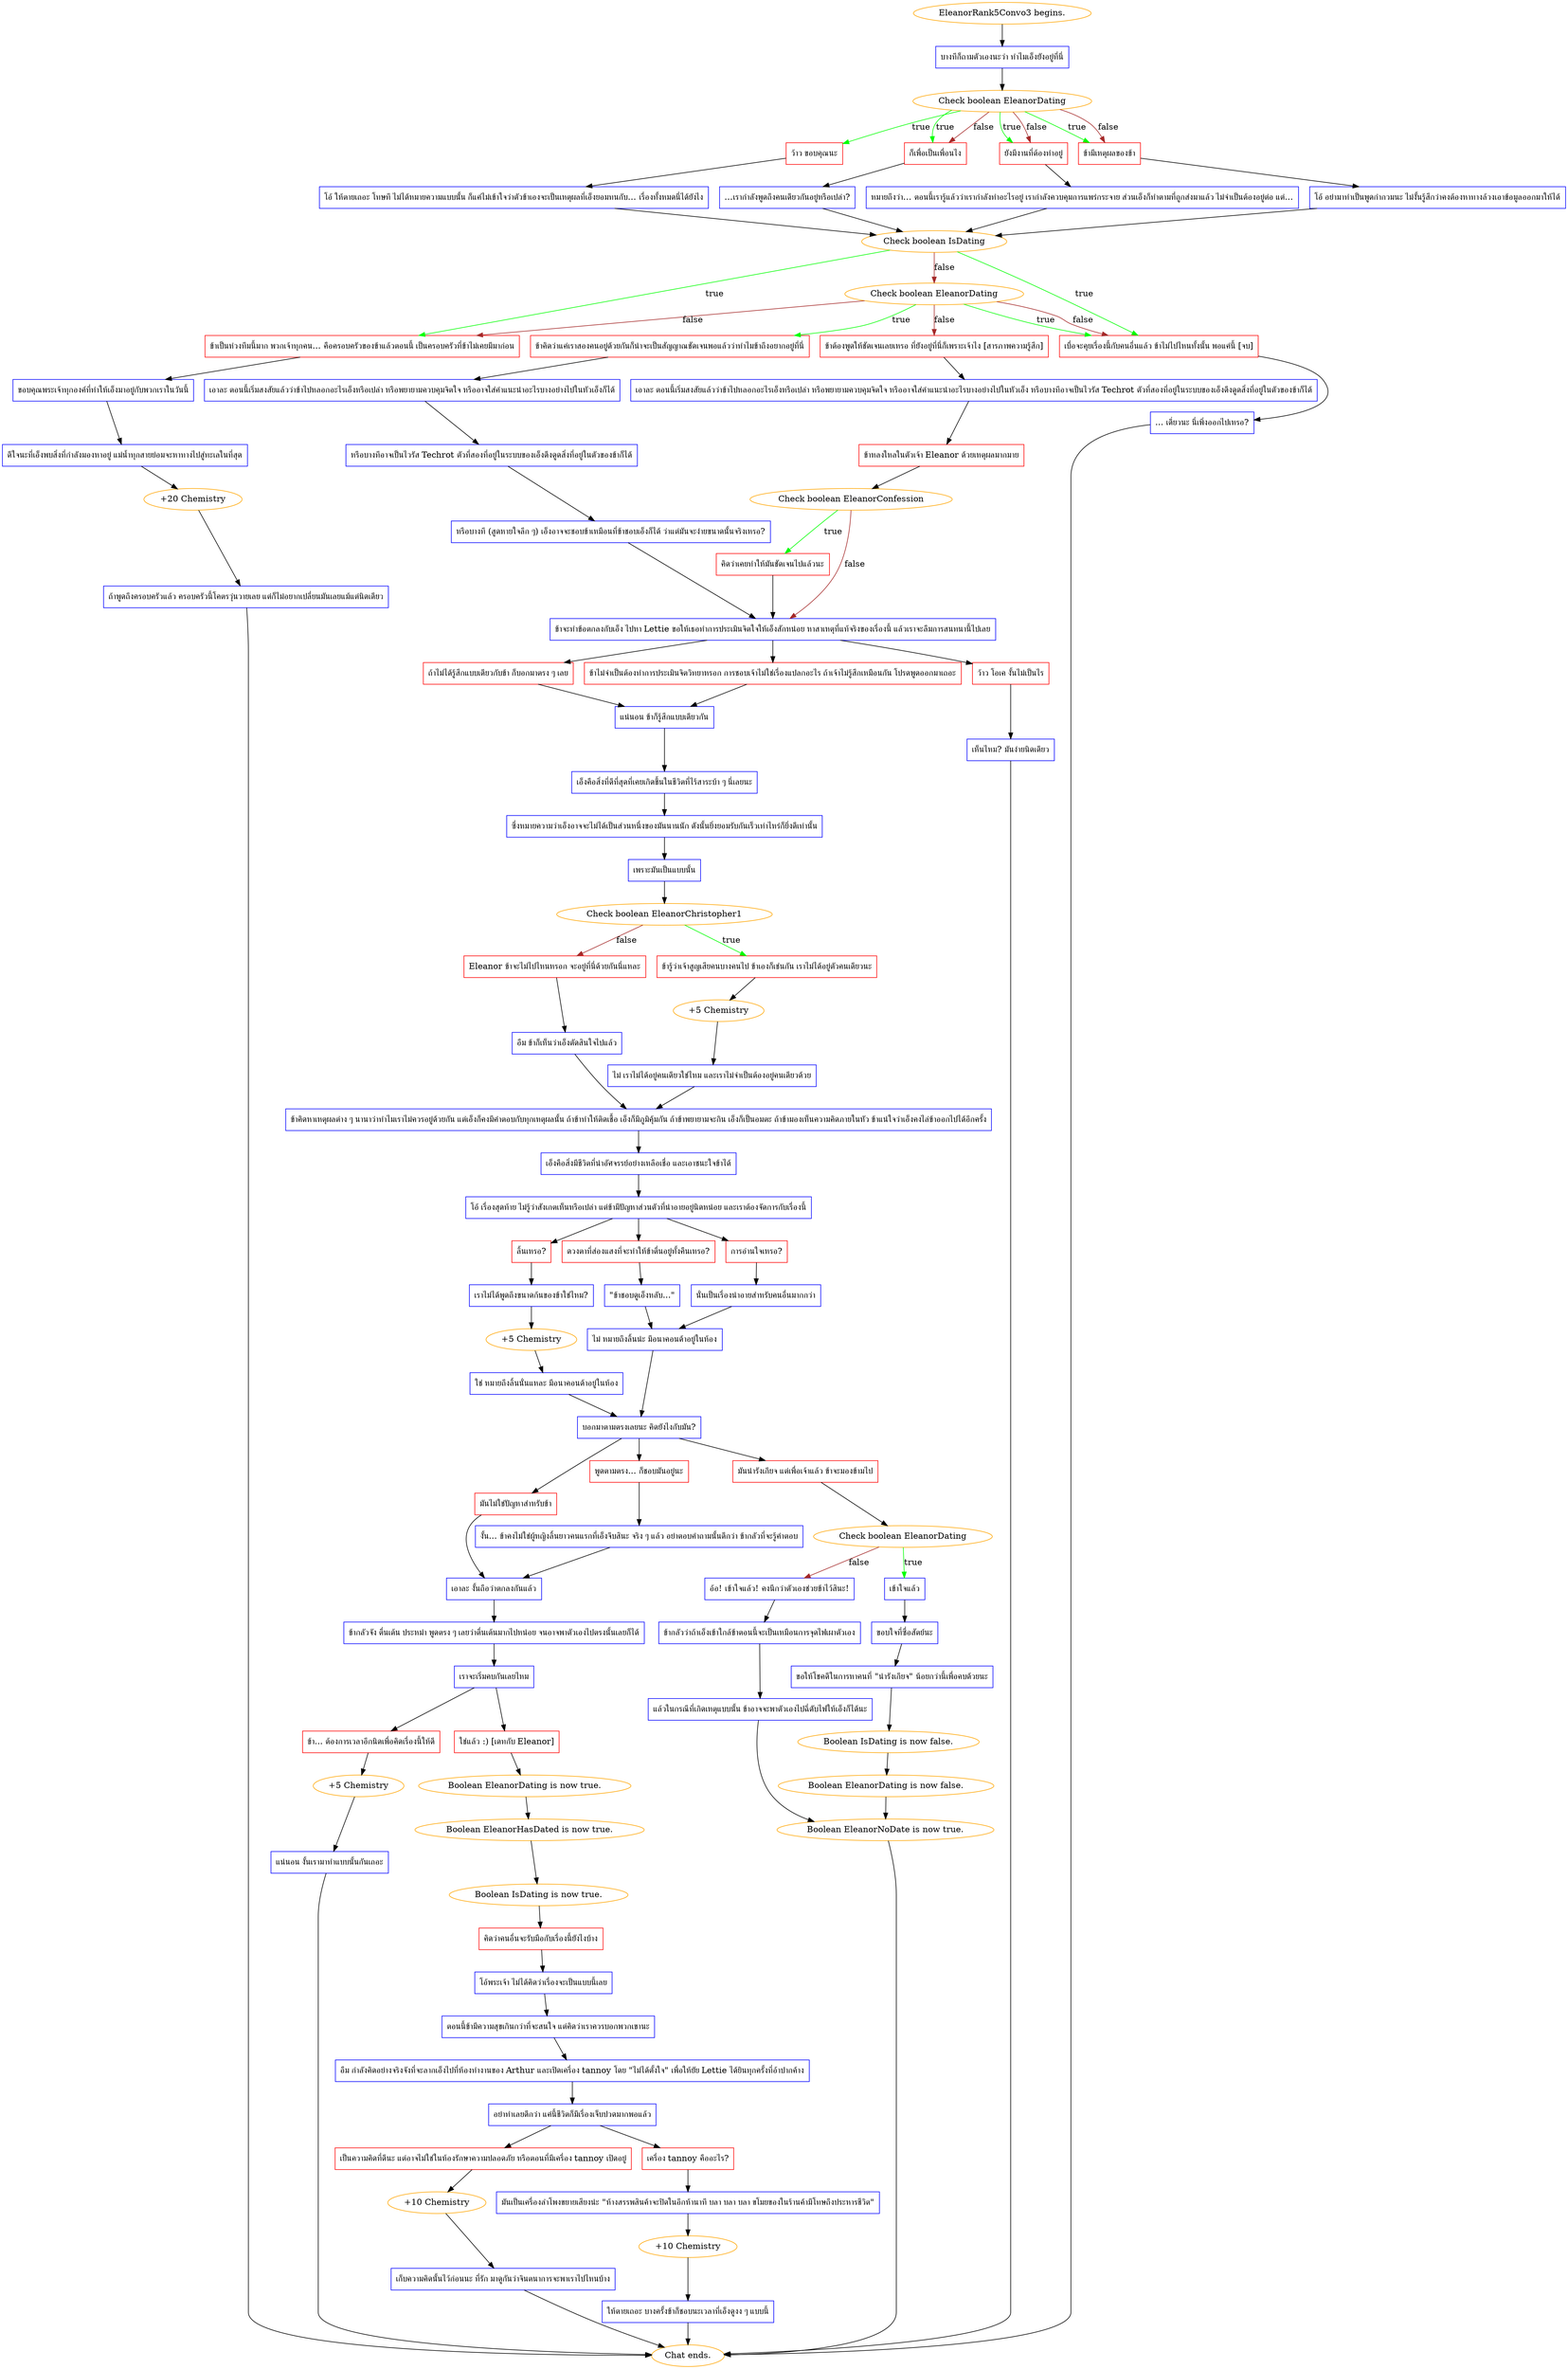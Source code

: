 digraph {
	"EleanorRank5Convo3 begins." [color=orange];
		"EleanorRank5Convo3 begins." -> j1639736338;
	j1639736338 [label="บางทีก็ถามตัวเองนะว่า ทำไมเอ็งยังอยู่ที่นี่",shape=box,color=blue];
		j1639736338 -> j1105820008;
	j1105820008 [label="Check boolean EleanorDating",color=orange];
		j1105820008 -> j2504368744 [label=true,color=green];
		j1105820008 -> j1766888963 [label=true,color=green];
		j1105820008 -> j1938571268 [label=true,color=green];
		j1105820008 -> j981919911 [label=true,color=green];
		j1105820008 -> j1766888963 [label=false,color=brown];
		j1105820008 -> j1938571268 [label=false,color=brown];
		j1105820008 -> j981919911 [label=false,color=brown];
	j2504368744 [label="ว้าว ขอบคุณนะ",shape=box,color=red];
		j2504368744 -> j1599727;
	j1766888963 [label="ก็เพื่อเป็นเพื่อนไง",shape=box,color=red];
		j1766888963 -> j4087026888;
	j1938571268 [label="ยังมีงานที่ต้องทำอยู่",shape=box,color=red];
		j1938571268 -> j271099871;
	j981919911 [label="ข้ามีเหตุผลของข้า",shape=box,color=red];
		j981919911 -> j2875448940;
	j1599727 [label="โอ้ ให้ตายเถอะ โทษที ไม่ได้หมายความแบบนั้น ก็แค่ไม่เข้าใจว่าตัวข้าเองจะเป็นเหตุผลที่เอ็งยอมทนกับ… เรื่องทั้งหมดนี่ได้ยังไง",shape=box,color=blue];
		j1599727 -> j948818843;
	j4087026888 [label="…เรากำลังพูดถึงคนเดียวกันอยู่หรือเปล่า?",shape=box,color=blue];
		j4087026888 -> j948818843;
	j271099871 [label="หมายถึงว่า… ตอนนี้เรารู้แล้วว่าเรากำลังทำอะไรอยู่ เรากำลังควบคุมการแพร่กระจาย ส่วนเอ็งก็ทำตามที่ถูกส่งมาแล้ว ไม่จำเป็นต้องอยู่ต่อ แต่…",shape=box,color=blue];
		j271099871 -> j948818843;
	j2875448940 [label="โอ้ อย่ามาทำเป็นพูดกำกวมนะ ไม่งั้นรู้สึกว่าคงต้องหาทางล้วงเอาข้อมูลออกมาให้ได้",shape=box,color=blue];
		j2875448940 -> j948818843;
	j948818843 [label="Check boolean IsDating",color=orange];
		j948818843 -> j2184735794 [label=true,color=green];
		j948818843 -> j1310023910 [label=true,color=green];
		j948818843 -> j125273988 [label=false,color=brown];
	j2184735794 [label="เบื่อจะคุยเรื่องนี้กับคนอื่นแล้ว ข้าไม่ไปไหนทั้งนั้น พอแค่นี้ [จบ]",shape=box,color=red];
		j2184735794 -> j1903679085;
	j1310023910 [label="ข้าเป็นห่วงทีมนี้มาก พวกเจ้าทุกคน… คือครอบครัวของข้าแล้วตอนนี้ เป็นครอบครัวที่ข้าไม่เคยมีมาก่อน",shape=box,color=red];
		j1310023910 -> j275454914;
	j125273988 [label="Check boolean EleanorDating",color=orange];
		j125273988 -> j3713675361 [label=true,color=green];
		j125273988 -> j2184735794 [label=true,color=green];
		j125273988 -> j397965145 [label=false,color=brown];
		j125273988 -> j1310023910 [label=false,color=brown];
		j125273988 -> j2184735794 [label=false,color=brown];
	j1903679085 [label="... เดี๋ยวนะ นี่เพิ่งออกไปเหรอ?",shape=box,color=blue];
		j1903679085 -> "Chat ends.";
	j275454914 [label="ขอบคุณพระเจ้าทุกองค์ที่ทำให้เอ็งมาอยู่กับพวกเราในวันนี้",shape=box,color=blue];
		j275454914 -> j909014813;
	j3713675361 [label="ข้าคิดว่าแค่เราสองคนอยู่ด้วยกันก็น่าจะเป็นสัญญาณชัดเจนพอแล้วว่าทำไมข้าถึงอยากอยู่ที่นี่",shape=box,color=red];
		j3713675361 -> j3138959452;
	j397965145 [label="ข้าต้องพูดให้ชัดเจนเลยเหรอ ที่ยังอยู่ที่นี่ก็เพราะเจ้าไง [สารภาพความรู้สึก]",shape=box,color=red];
		j397965145 -> j2975102536;
	"Chat ends." [color=orange];
	j909014813 [label="ดีใจนะที่เอ็งพบสิ่งที่กำลังมองหาอยู่ แม่น้ำทุกสายย่อมจะหาทางไปสู่ทะเลในที่สุด",shape=box,color=blue];
		j909014813 -> j1541390030;
	j3138959452 [label="เอาละ ตอนนี้เริ่มสงสัยแล้วว่าข้าไปหลอกอะไรเอ็งหรือเปล่า หรือพยายามควบคุมจิตใจ หรืออาจใส่คำแนะนำอะไรบางอย่างไปในหัวเอ็งก็ได้",shape=box,color=blue];
		j3138959452 -> j920067234;
	j2975102536 [label="เอาละ ตอนนี้เริ่มสงสัยแล้วว่าข้าไปหลอกอะไรเอ็งหรือเปล่า หรือพยายามควบคุมจิตใจ หรืออาจใส่คำแนะนำอะไรบางอย่างไปในหัวเอ็ง หรือบางทีอาจเป็นไวรัส Techrot ตัวที่สองที่อยู่ในระบบของเอ็งดึงดูดสิ่งที่อยู่ในตัวของข้าก็ได้",shape=box,color=blue];
		j2975102536 -> j2650070099;
	j1541390030 [label="+20 Chemistry",color=orange];
		j1541390030 -> j749837690;
	j920067234 [label="หรือบางทีอาจเป็นไวรัส Techrot ตัวที่สองที่อยู่ในระบบของเอ็งดึงดูดสิ่งที่อยู่ในตัวของข้าก็ได้",shape=box,color=blue];
		j920067234 -> j4110527894;
	j2650070099 [label="ข้าหลงใหลในตัวเจ้า Eleanor ด้วยเหตุผลมากมาย",shape=box,color=red];
		j2650070099 -> j2084162130;
	j749837690 [label="ถ้าพูดถึงครอบครัวแล้ว ครอบครัวนี้โคตรวุ่นวายเลย แต่ก็ไม่อยากเปลี่ยนมันเลยแม้แต่นิดเดียว",shape=box,color=blue];
		j749837690 -> "Chat ends.";
	j4110527894 [label="หรือบางที (สูดหายใจลึก ๆ) เอ็งอาจจะชอบข้าเหมือนที่ข้าชอบเอ็งก็ได้ ว่าแต่มันจะง่ายขนาดนั้นจริงเหรอ?",shape=box,color=blue];
		j4110527894 -> j3369383730;
	j2084162130 [label="Check boolean EleanorConfession",color=orange];
		j2084162130 -> j2057936373 [label=true,color=green];
		j2084162130 -> j3369383730 [label=false,color=brown];
	j3369383730 [label="ข้าจะทำข้อตกลงกับเอ็ง ไปหา Lettie ขอให้เธอทำการประเมินจิตใจให้เอ็งสักหน่อย หาสาเหตุที่แท้จริงของเรื่องนี้ แล้วเราจะลืมการสนทนานี้ไปเลย",shape=box,color=blue];
		j3369383730 -> j4030549835;
		j3369383730 -> j359851835;
		j3369383730 -> j1814318537;
	j2057936373 [label="คิดว่าเคยทำให้มันชัดเจนไปแล้วนะ",shape=box,color=red];
		j2057936373 -> j3369383730;
	j4030549835 [label="ข้าไม่จำเป็นต้องทำการประเมินจิตวิทยาหรอก การชอบเจ้าไม่ใช่เรื่องแปลกอะไร ถ้าเจ้าไม่รู้สึกเหมือนกัน โปรดพูดออกมาเถอะ",shape=box,color=red];
		j4030549835 -> j802526918;
	j359851835 [label="ถ้าไม่ได้รู้สึกแบบเดียวกับข้า ก็บอกมาตรง ๆ เลย",shape=box,color=red];
		j359851835 -> j802526918;
	j1814318537 [label="ว้าว โอเค งั้นไม่เป็นไร",shape=box,color=red];
		j1814318537 -> j870452040;
	j802526918 [label="แน่นอน ข้าก็รู้สึกแบบเดียวกัน",shape=box,color=blue];
		j802526918 -> j954762190;
	j870452040 [label="เห็นไหม? มันง่ายนิดเดียว",shape=box,color=blue];
		j870452040 -> "Chat ends.";
	j954762190 [label="เอ็งคือสิ่งที่ดีที่สุดที่เคยเกิดขึ้นในชีวิตที่ไร้สาระบ้า ๆ นี่เลยนะ",shape=box,color=blue];
		j954762190 -> j3852053712;
	j3852053712 [label="ซึ่งหมายความว่าเอ็งอาจจะไม่ได้เป็นส่วนหนึ่งของมันนานนัก ดังนั้นยิ่งยอมรับกันเร็วเท่าไหร่ก็ยิ่งดีเท่านั้น",shape=box,color=blue];
		j3852053712 -> j1367823218;
	j1367823218 [label="เพราะมันเป็นแบบนั้น",shape=box,color=blue];
		j1367823218 -> j2953212660;
	j2953212660 [label="Check boolean EleanorChristopher1",color=orange];
		j2953212660 -> j3294494422 [label=true,color=green];
		j2953212660 -> j289509482 [label=false,color=brown];
	j3294494422 [label="ข้ารู้ว่าเจ้าสูญเสียคนบางคนไป ข้าเองก็เช่นกัน เราไม่ได้อยู่ตัวคนเดียวนะ",shape=box,color=red];
		j3294494422 -> j2638252368;
	j289509482 [label="Eleanor ข้าจะไม่ไปไหนหรอก จะอยู่ที่นี่ด้วยกันนี่แหละ",shape=box,color=red];
		j289509482 -> j3162726854;
	j2638252368 [label="+5 Chemistry",color=orange];
		j2638252368 -> j2478566632;
	j3162726854 [label="อืม ข้าก็เห็นว่าเอ็งตัดสินใจไปแล้ว",shape=box,color=blue];
		j3162726854 -> j3582258099;
	j2478566632 [label="ไม่ เราไม่ได้อยู่คนเดียวใช่ไหม และเราไม่จำเป็นต้องอยู่คนเดียวด้วย",shape=box,color=blue];
		j2478566632 -> j3582258099;
	j3582258099 [label="ข้าคิดหาเหตุผลต่าง ๆ นานาว่าทำไมเราไม่ควรอยู่ด้วยกัน แต่เอ็งก็คงมีคำตอบกับทุกเหตุผลนั้น ถ้าข้าทำให้ติดเชื้อ เอ็งก็มีภูมิคุ้มกัน ถ้าข้าพยายามจะกิน เอ็งก็เป็นอมตะ ถ้าข้ามองเห็นความคิดภายในหัว ข้าแน่ใจว่าเอ็งคงไล่ข้าออกไปได้อีกครั้ง",shape=box,color=blue];
		j3582258099 -> j1275996065;
	j1275996065 [label="เอ็งคือสิ่งมีชีวิตที่น่าอัศจรรย์อย่างเหลือเชื่อ และเอาชนะใจข้าได้",shape=box,color=blue];
		j1275996065 -> j3244051429;
	j3244051429 [label="โอ้ เรื่องสุดท้าย ไม่รู้ว่าสังเกตเห็นหรือเปล่า แต่ข้ามีปัญหาส่วนตัวที่น่าอายอยู่นิดหน่อย และเราต้องจัดการกับเรื่องนี้",shape=box,color=blue];
		j3244051429 -> j2944802278;
		j3244051429 -> j3905166944;
		j3244051429 -> j3157306642;
	j2944802278 [label="ดวงตาที่ส่องแสงที่จะทำให้ข้าตื่นอยู่ทั้งคืนเหรอ?",shape=box,color=red];
		j2944802278 -> j771398284;
	j3905166944 [label="การอ่านใจเหรอ?",shape=box,color=red];
		j3905166944 -> j183763531;
	j3157306642 [label="ลิ้นเหรอ?",shape=box,color=red];
		j3157306642 -> j1604947116;
	j771398284 [label="\"ข้าชอบดูเอ็งหลับ...\"",shape=box,color=blue];
		j771398284 -> j2570234896;
	j183763531 [label="นั่นเป็นเรื่องน่าอายสำหรับคนอื่นมากกว่า",shape=box,color=blue];
		j183763531 -> j2570234896;
	j1604947116 [label="เราไม่ได้พูดถึงขนาดก้นของข้าใช่ไหม?",shape=box,color=blue];
		j1604947116 -> j3519444770;
	j2570234896 [label="ไม่ หมายถึงลิ้นน่ะ มีอนาคอนด้าอยู่ในห้อง",shape=box,color=blue];
		j2570234896 -> j3080243151;
	j3519444770 [label="+5 Chemistry",color=orange];
		j3519444770 -> j3483553408;
	j3080243151 [label="บอกมาตามตรงเลยนะ คิดยังไงกับมัน?",shape=box,color=blue];
		j3080243151 -> j3871393869;
		j3080243151 -> j2837990393;
		j3080243151 -> j1977395280;
	j3483553408 [label="ใช่ หมายถึงลิ้นนั่นแหละ มีอนาคอนด้าอยู่ในห้อง",shape=box,color=blue];
		j3483553408 -> j3080243151;
	j3871393869 [label="มันน่ารังเกียจ แต่เพื่อเจ้าแล้ว ข้าจะมองข้ามไป",shape=box,color=red];
		j3871393869 -> j737588234;
	j2837990393 [label="มันไม่ใช่ปัญหาสำหรับข้า",shape=box,color=red];
		j2837990393 -> j3721541061;
	j1977395280 [label="พูดตามตรง... ก็ชอบมันอยู่นะ",shape=box,color=red];
		j1977395280 -> j4237241996;
	j737588234 [label="Check boolean EleanorDating",color=orange];
		j737588234 -> j4177007380 [label=true,color=green];
		j737588234 -> j3977767876 [label=false,color=brown];
	j3721541061 [label="เอาละ งั้นถือว่าตกลงกันแล้ว",shape=box,color=blue];
		j3721541061 -> j2029103214;
	j4237241996 [label="งั้น... ข้าคงไม่ใช่ผู้หญิงลิ้นยาวคนแรกที่เอ็งจีบสินะ จริง ๆ แล้ว อย่าตอบคำถามนั้นดีกว่า ข้ากลัวที่จะรู้คำตอบ",shape=box,color=blue];
		j4237241996 -> j3721541061;
	j4177007380 [label="เข้าใจแล้ว",shape=box,color=blue];
		j4177007380 -> j1966429577;
	j3977767876 [label="อ้อ! เข้าใจแล้ว! คงนึกว่าตัวเองช่วยข้าไว้สินะ!",shape=box,color=blue];
		j3977767876 -> j329325170;
	j2029103214 [label="ข้ากลัวจัง ตื่นเต้น ประหม่า พูดตรง ๆ เลยว่าตื่นเต้นมากไปหน่อย จนอาจพาตัวเองไปตรงนั้นเลยก็ได้",shape=box,color=blue];
		j2029103214 -> j2608842039;
	j1966429577 [label="ขอบใจที่ซื่อสัตย์นะ",shape=box,color=blue];
		j1966429577 -> j281067821;
	j329325170 [label="ข้ากลัวว่าถ้าเอ็งเข้าใกล้ข้าตอนนี้จะเป็นเหมือนการจุดไฟเผาตัวเอง",shape=box,color=blue];
		j329325170 -> j3117943853;
	j2608842039 [label="เราจะเริ่มคบกันเลยไหม",shape=box,color=blue];
		j2608842039 -> j3568735461;
		j2608842039 -> j3782337764;
	j281067821 [label="ขอให้โชคดีในการหาคนที่ \"น่ารังเกียจ\" น้อยกว่านี้เพื่อคบด้วยนะ",shape=box,color=blue];
		j281067821 -> j3127028283;
	j3117943853 [label="แล้วในกรณีที่เกิดเหตุแบบนั้น ข้าอาจจะพาตัวเองไปฉี่ดับไฟให้เอ็งก็ได้นะ",shape=box,color=blue];
		j3117943853 -> j2728200779;
	j3568735461 [label="ใช่แล้ว :) [เดทกับ Eleanor]",shape=box,color=red];
		j3568735461 -> j1627440455;
	j3782337764 [label="ข้า... ต้องการเวลาอีกนิดเพื่อคิดเรื่องนี้ให้ดี",shape=box,color=red];
		j3782337764 -> j1595896194;
	j3127028283 [label="Boolean IsDating is now false.",color=orange];
		j3127028283 -> j3856107511;
	j2728200779 [label="Boolean EleanorNoDate is now true.",color=orange];
		j2728200779 -> "Chat ends.";
	j1627440455 [label="Boolean EleanorDating is now true.",color=orange];
		j1627440455 -> j1358911059;
	j1595896194 [label="+5 Chemistry",color=orange];
		j1595896194 -> j418829408;
	j3856107511 [label="Boolean EleanorDating is now false.",color=orange];
		j3856107511 -> j2728200779;
	j1358911059 [label="Boolean EleanorHasDated is now true.",color=orange];
		j1358911059 -> j1663541683;
	j418829408 [label="แน่นอน งั้นเรามาทำแบบนั้นกันเถอะ",shape=box,color=blue];
		j418829408 -> "Chat ends.";
	j1663541683 [label="Boolean IsDating is now true.",color=orange];
		j1663541683 -> j3432662527;
	j3432662527 [label="คิดว่าคนอื่นจะรับมือกับเรื่องนี้ยังไงบ้าง",shape=box,color=red];
		j3432662527 -> j1405028960;
	j1405028960 [label="โอ้พระเจ้า ไม่ได้คิดว่าเรื่องจะเป็นแบบนี้เลย",shape=box,color=blue];
		j1405028960 -> j1797690994;
	j1797690994 [label="ตอนนี้ข้ามีความสุขเกินกว่าที่จะสนใจ แต่คิดว่าเราควรบอกพวกเขานะ",shape=box,color=blue];
		j1797690994 -> j4050798864;
	j4050798864 [label="อืม กำลังคิดอย่างจริงจังที่จะลากเอ็งไปที่ห้องทำงานของ Arthur และเปิดเครื่อง tannoy โดย \"ไม่ได้ตั้งใจ\" เพื่อให้ยัย Lettie ได้ยินทุกครั้งที่อ้าปากค้าง",shape=box,color=blue];
		j4050798864 -> j2821070932;
	j2821070932 [label="อย่าทำเลยดีกว่า แค่นี้ชีวิตก็มีเรื่องเจ็บปวดมากพอแล้ว",shape=box,color=blue];
		j2821070932 -> j2391161267;
		j2821070932 -> j2063189871;
	j2391161267 [label="เป็นความคิดที่ดีนะ แต่อาจไม่ใช่ในห้องรักษาความปลอดภัย หรือตอนที่มีเครื่อง tannoy เปิดอยู่",shape=box,color=red];
		j2391161267 -> j1498283014;
	j2063189871 [label="เครื่อง tannoy คืออะไร?",shape=box,color=red];
		j2063189871 -> j137260224;
	j1498283014 [label="+10 Chemistry",color=orange];
		j1498283014 -> j4241322318;
	j137260224 [label="มันเป็นเครื่องลำโพงขยายเสียงน่ะ \"ห้างสรรพสินค้าจะปิดในอีกห้านาที บลา บลา บลา ขโมยของในร้านค้ามีโทษถึงประหารชีวิต\"",shape=box,color=blue];
		j137260224 -> j2570675797;
	j4241322318 [label="เก็บความคิดนั้นไว้ก่อนนะ ที่รัก มาดูกันว่าจินตนาการจะพาเราไปไหนบ้าง",shape=box,color=blue];
		j4241322318 -> "Chat ends.";
	j2570675797 [label="+10 Chemistry",color=orange];
		j2570675797 -> j2648174194;
	j2648174194 [label="ให้ตายเถอะ บางครั้งข้าก็ชอบนะเวลาที่เอ็งดูงง ๆ แบบนี้",shape=box,color=blue];
		j2648174194 -> "Chat ends.";
}